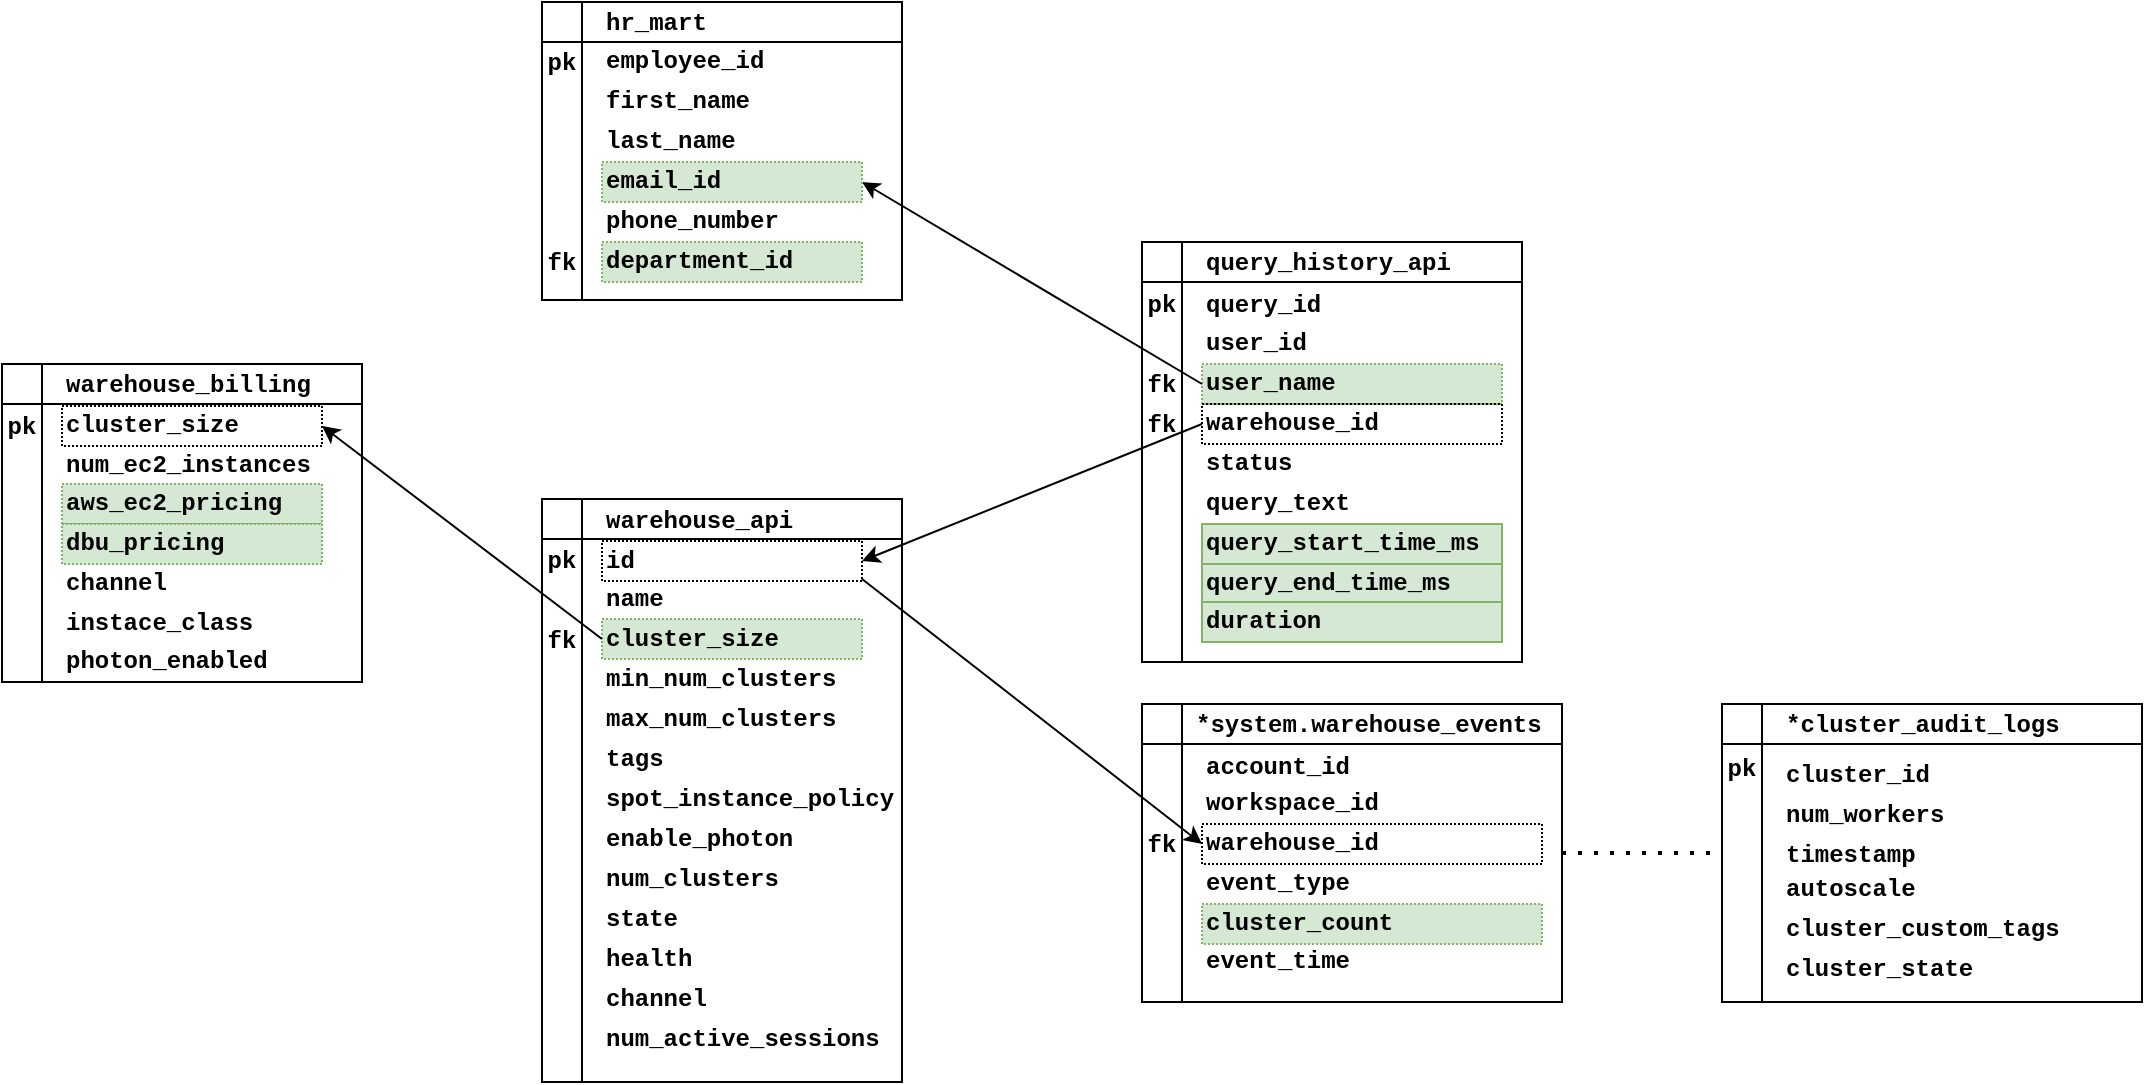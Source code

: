 <mxfile version="24.0.4" type="device">
  <diagram name="Page-1" id="EgmEClWZQyywFrMq6nQg">
    <mxGraphModel dx="1836" dy="590" grid="1" gridSize="10" guides="1" tooltips="1" connect="1" arrows="1" fold="1" page="1" pageScale="1" pageWidth="850" pageHeight="1100" math="0" shadow="0">
      <root>
        <mxCell id="0" />
        <mxCell id="1" parent="0" />
        <mxCell id="if1w-Djqoe9yL8-pfUTy-1" value="" style="shape=internalStorage;whiteSpace=wrap;html=1;backgroundOutline=1;" vertex="1" parent="1">
          <mxGeometry x="340" y="170" width="190" height="210" as="geometry" />
        </mxCell>
        <mxCell id="if1w-Djqoe9yL8-pfUTy-2" value="&lt;b&gt;&lt;font face=&quot;Courier New&quot;&gt;query_history_api&lt;/font&gt;&lt;/b&gt;" style="text;html=1;align=left;verticalAlign=middle;whiteSpace=wrap;rounded=0;" vertex="1" parent="1">
          <mxGeometry x="370" y="170" width="130" height="20" as="geometry" />
        </mxCell>
        <mxCell id="if1w-Djqoe9yL8-pfUTy-4" value="query_id" style="text;html=1;align=left;verticalAlign=middle;whiteSpace=wrap;rounded=0;fontFamily=Courier New;fontStyle=1" vertex="1" parent="1">
          <mxGeometry x="370" y="192" width="130" height="20" as="geometry" />
        </mxCell>
        <mxCell id="if1w-Djqoe9yL8-pfUTy-5" value="&lt;b&gt;&lt;font face=&quot;Courier New&quot;&gt;pk&lt;/font&gt;&lt;/b&gt;" style="text;html=1;align=center;verticalAlign=middle;whiteSpace=wrap;rounded=0;" vertex="1" parent="1">
          <mxGeometry x="340" y="191" width="20" height="20" as="geometry" />
        </mxCell>
        <mxCell id="if1w-Djqoe9yL8-pfUTy-6" value="user_id" style="text;html=1;align=left;verticalAlign=middle;whiteSpace=wrap;rounded=0;fontFamily=Courier New;fontStyle=1" vertex="1" parent="1">
          <mxGeometry x="370" y="211" width="130" height="20" as="geometry" />
        </mxCell>
        <mxCell id="if1w-Djqoe9yL8-pfUTy-7" value="user_name" style="text;html=1;align=left;verticalAlign=middle;whiteSpace=wrap;rounded=0;fontFamily=Courier New;fontStyle=1;strokeColor=#82b366;dashed=1;dashPattern=1 1;fillColor=#d5e8d4;" vertex="1" parent="1">
          <mxGeometry x="370" y="231" width="150" height="20" as="geometry" />
        </mxCell>
        <mxCell id="if1w-Djqoe9yL8-pfUTy-8" value="&lt;b&gt;&lt;font face=&quot;Courier New&quot;&gt;fk&lt;/font&gt;&lt;/b&gt;" style="text;html=1;align=center;verticalAlign=middle;whiteSpace=wrap;rounded=0;" vertex="1" parent="1">
          <mxGeometry x="340" y="231" width="20" height="20" as="geometry" />
        </mxCell>
        <mxCell id="if1w-Djqoe9yL8-pfUTy-9" value="warehouse_id" style="text;html=1;align=left;verticalAlign=middle;whiteSpace=wrap;rounded=0;fontFamily=Courier New;fontStyle=1;strokeColor=default;dashed=1;dashPattern=1 1;" vertex="1" parent="1">
          <mxGeometry x="370" y="251" width="150" height="20" as="geometry" />
        </mxCell>
        <mxCell id="if1w-Djqoe9yL8-pfUTy-10" value="status" style="text;html=1;align=left;verticalAlign=middle;whiteSpace=wrap;rounded=0;fontFamily=Courier New;fontStyle=1" vertex="1" parent="1">
          <mxGeometry x="370" y="271" width="130" height="20" as="geometry" />
        </mxCell>
        <mxCell id="if1w-Djqoe9yL8-pfUTy-11" value="query_text" style="text;html=1;align=left;verticalAlign=middle;whiteSpace=wrap;rounded=0;fontFamily=Courier New;fontStyle=1" vertex="1" parent="1">
          <mxGeometry x="370" y="291" width="130" height="20" as="geometry" />
        </mxCell>
        <mxCell id="if1w-Djqoe9yL8-pfUTy-12" value="query_start_time_ms" style="text;html=1;align=left;verticalAlign=middle;whiteSpace=wrap;rounded=0;fontFamily=Courier New;fontStyle=1;fillColor=#d5e8d4;strokeColor=#82b366;" vertex="1" parent="1">
          <mxGeometry x="370" y="311" width="150" height="20" as="geometry" />
        </mxCell>
        <mxCell id="if1w-Djqoe9yL8-pfUTy-13" value="query_end_time_ms" style="text;html=1;align=left;verticalAlign=middle;whiteSpace=wrap;rounded=0;fontFamily=Courier New;fontStyle=1;fillColor=#d5e8d4;strokeColor=#82b366;" vertex="1" parent="1">
          <mxGeometry x="370" y="331" width="150" height="20" as="geometry" />
        </mxCell>
        <mxCell id="if1w-Djqoe9yL8-pfUTy-14" value="&lt;b&gt;&lt;font face=&quot;Courier New&quot;&gt;fk&lt;/font&gt;&lt;/b&gt;" style="text;html=1;align=center;verticalAlign=middle;whiteSpace=wrap;rounded=0;" vertex="1" parent="1">
          <mxGeometry x="340" y="251" width="20" height="20" as="geometry" />
        </mxCell>
        <mxCell id="if1w-Djqoe9yL8-pfUTy-15" value="duration" style="text;html=1;align=left;verticalAlign=middle;whiteSpace=wrap;rounded=0;fontFamily=Courier New;fontStyle=1;fillColor=#d5e8d4;strokeColor=#82b366;" vertex="1" parent="1">
          <mxGeometry x="370" y="350" width="150" height="20" as="geometry" />
        </mxCell>
        <mxCell id="if1w-Djqoe9yL8-pfUTy-17" value="" style="shape=internalStorage;whiteSpace=wrap;html=1;backgroundOutline=1;" vertex="1" parent="1">
          <mxGeometry x="40" y="50" width="180" height="149" as="geometry" />
        </mxCell>
        <mxCell id="if1w-Djqoe9yL8-pfUTy-18" value="&lt;b&gt;&lt;font face=&quot;Courier New&quot;&gt;hr_mart&lt;/font&gt;&lt;/b&gt;" style="text;html=1;align=left;verticalAlign=middle;whiteSpace=wrap;rounded=0;" vertex="1" parent="1">
          <mxGeometry x="70" y="50" width="130" height="20" as="geometry" />
        </mxCell>
        <mxCell id="if1w-Djqoe9yL8-pfUTy-19" value="employee_id" style="text;html=1;align=left;verticalAlign=middle;whiteSpace=wrap;rounded=0;fontFamily=Courier New;fontStyle=1" vertex="1" parent="1">
          <mxGeometry x="70" y="70" width="130" height="20" as="geometry" />
        </mxCell>
        <mxCell id="if1w-Djqoe9yL8-pfUTy-20" value="first_name" style="text;html=1;align=left;verticalAlign=middle;whiteSpace=wrap;rounded=0;fontFamily=Courier New;fontStyle=1" vertex="1" parent="1">
          <mxGeometry x="70" y="90" width="130" height="20" as="geometry" />
        </mxCell>
        <mxCell id="if1w-Djqoe9yL8-pfUTy-21" value="last_name" style="text;html=1;align=left;verticalAlign=middle;whiteSpace=wrap;rounded=0;fontFamily=Courier New;fontStyle=1" vertex="1" parent="1">
          <mxGeometry x="70" y="110" width="130" height="20" as="geometry" />
        </mxCell>
        <mxCell id="if1w-Djqoe9yL8-pfUTy-22" value="&lt;b&gt;&lt;font face=&quot;Courier New&quot;&gt;pk&lt;/font&gt;&lt;/b&gt;" style="text;html=1;align=center;verticalAlign=middle;whiteSpace=wrap;rounded=0;" vertex="1" parent="1">
          <mxGeometry x="40" y="70" width="20" height="20" as="geometry" />
        </mxCell>
        <mxCell id="if1w-Djqoe9yL8-pfUTy-23" value="" style="endArrow=classic;html=1;rounded=0;exitX=0;exitY=0.5;exitDx=0;exitDy=0;entryX=1;entryY=0.5;entryDx=0;entryDy=0;" edge="1" parent="1" source="if1w-Djqoe9yL8-pfUTy-7" target="if1w-Djqoe9yL8-pfUTy-24">
          <mxGeometry width="50" height="50" relative="1" as="geometry">
            <mxPoint x="320" y="190" as="sourcePoint" />
            <mxPoint x="370" y="140" as="targetPoint" />
          </mxGeometry>
        </mxCell>
        <mxCell id="if1w-Djqoe9yL8-pfUTy-24" value="email_id" style="text;html=1;align=left;verticalAlign=middle;whiteSpace=wrap;rounded=0;fontFamily=Courier New;fontStyle=1;strokeColor=#82b366;dashed=1;dashPattern=1 1;fillColor=#d5e8d4;" vertex="1" parent="1">
          <mxGeometry x="70" y="130" width="130" height="20" as="geometry" />
        </mxCell>
        <mxCell id="if1w-Djqoe9yL8-pfUTy-25" value="phone_number" style="text;html=1;align=left;verticalAlign=middle;whiteSpace=wrap;rounded=0;fontFamily=Courier New;fontStyle=1" vertex="1" parent="1">
          <mxGeometry x="70" y="150" width="130" height="20" as="geometry" />
        </mxCell>
        <mxCell id="if1w-Djqoe9yL8-pfUTy-26" value="department_id" style="text;html=1;align=left;verticalAlign=middle;whiteSpace=wrap;rounded=0;fontFamily=Courier New;fontStyle=1;strokeColor=#82b366;dashed=1;dashPattern=1 1;fillColor=#d5e8d4;" vertex="1" parent="1">
          <mxGeometry x="70" y="170" width="130" height="20" as="geometry" />
        </mxCell>
        <mxCell id="if1w-Djqoe9yL8-pfUTy-27" value="" style="shape=internalStorage;whiteSpace=wrap;html=1;backgroundOutline=1;" vertex="1" parent="1">
          <mxGeometry x="40" y="298.5" width="180" height="291.5" as="geometry" />
        </mxCell>
        <mxCell id="if1w-Djqoe9yL8-pfUTy-28" value="&lt;b&gt;&lt;font face=&quot;Courier New&quot;&gt;warehouse_api&lt;/font&gt;&lt;/b&gt;" style="text;html=1;align=left;verticalAlign=middle;whiteSpace=wrap;rounded=0;" vertex="1" parent="1">
          <mxGeometry x="70" y="298.5" width="130" height="20" as="geometry" />
        </mxCell>
        <mxCell id="if1w-Djqoe9yL8-pfUTy-29" value="id" style="text;html=1;align=left;verticalAlign=middle;whiteSpace=wrap;rounded=0;fontFamily=Courier New;fontStyle=1;strokeColor=default;dashed=1;dashPattern=1 1;" vertex="1" parent="1">
          <mxGeometry x="70" y="319.5" width="130" height="20" as="geometry" />
        </mxCell>
        <mxCell id="if1w-Djqoe9yL8-pfUTy-30" value="&lt;b&gt;&lt;font face=&quot;Courier New&quot;&gt;pk&lt;/font&gt;&lt;/b&gt;" style="text;html=1;align=center;verticalAlign=middle;whiteSpace=wrap;rounded=0;" vertex="1" parent="1">
          <mxGeometry x="40" y="318.5" width="20" height="20" as="geometry" />
        </mxCell>
        <mxCell id="if1w-Djqoe9yL8-pfUTy-31" value="name" style="text;html=1;align=left;verticalAlign=middle;whiteSpace=wrap;rounded=0;fontFamily=Courier New;fontStyle=1" vertex="1" parent="1">
          <mxGeometry x="70" y="338.5" width="130" height="20" as="geometry" />
        </mxCell>
        <mxCell id="if1w-Djqoe9yL8-pfUTy-32" value="cluster_size" style="text;html=1;align=left;verticalAlign=middle;whiteSpace=wrap;rounded=0;fontFamily=Courier New;fontStyle=1;strokeColor=#82b366;dashed=1;dashPattern=1 1;fillColor=#d5e8d4;" vertex="1" parent="1">
          <mxGeometry x="70" y="358.5" width="130" height="20" as="geometry" />
        </mxCell>
        <mxCell id="if1w-Djqoe9yL8-pfUTy-33" value="" style="endArrow=classic;html=1;rounded=0;exitX=0;exitY=0.5;exitDx=0;exitDy=0;entryX=1;entryY=0.5;entryDx=0;entryDy=0;" edge="1" parent="1" source="if1w-Djqoe9yL8-pfUTy-9" target="if1w-Djqoe9yL8-pfUTy-29">
          <mxGeometry width="50" height="50" relative="1" as="geometry">
            <mxPoint x="350" y="270" as="sourcePoint" />
            <mxPoint x="400" y="220" as="targetPoint" />
          </mxGeometry>
        </mxCell>
        <mxCell id="if1w-Djqoe9yL8-pfUTy-34" value="min_num_clusters" style="text;html=1;align=left;verticalAlign=middle;whiteSpace=wrap;rounded=0;fontFamily=Courier New;fontStyle=1" vertex="1" parent="1">
          <mxGeometry x="70" y="378.5" width="130" height="20" as="geometry" />
        </mxCell>
        <mxCell id="if1w-Djqoe9yL8-pfUTy-35" value="max_num_clusters" style="text;html=1;align=left;verticalAlign=middle;whiteSpace=wrap;rounded=0;fontFamily=Courier New;fontStyle=1" vertex="1" parent="1">
          <mxGeometry x="70" y="398.5" width="130" height="20" as="geometry" />
        </mxCell>
        <mxCell id="if1w-Djqoe9yL8-pfUTy-36" value="tags" style="text;html=1;align=left;verticalAlign=middle;whiteSpace=wrap;rounded=0;fontFamily=Courier New;fontStyle=1" vertex="1" parent="1">
          <mxGeometry x="70" y="418.5" width="130" height="20" as="geometry" />
        </mxCell>
        <mxCell id="if1w-Djqoe9yL8-pfUTy-37" value="spot_instance_policy" style="text;html=1;align=left;verticalAlign=middle;whiteSpace=wrap;rounded=0;fontFamily=Courier New;fontStyle=1" vertex="1" parent="1">
          <mxGeometry x="70" y="438.5" width="130" height="20" as="geometry" />
        </mxCell>
        <mxCell id="if1w-Djqoe9yL8-pfUTy-38" value="enable_photon" style="text;html=1;align=left;verticalAlign=middle;whiteSpace=wrap;rounded=0;fontFamily=Courier New;fontStyle=1" vertex="1" parent="1">
          <mxGeometry x="70" y="458.5" width="130" height="20" as="geometry" />
        </mxCell>
        <mxCell id="if1w-Djqoe9yL8-pfUTy-39" value="num_clusters" style="text;html=1;align=left;verticalAlign=middle;whiteSpace=wrap;rounded=0;fontFamily=Courier New;fontStyle=1" vertex="1" parent="1">
          <mxGeometry x="70" y="478.5" width="130" height="20" as="geometry" />
        </mxCell>
        <mxCell id="if1w-Djqoe9yL8-pfUTy-40" value="state" style="text;html=1;align=left;verticalAlign=middle;whiteSpace=wrap;rounded=0;fontFamily=Courier New;fontStyle=1" vertex="1" parent="1">
          <mxGeometry x="70" y="498.5" width="130" height="20" as="geometry" />
        </mxCell>
        <mxCell id="if1w-Djqoe9yL8-pfUTy-41" value="health" style="text;html=1;align=left;verticalAlign=middle;whiteSpace=wrap;rounded=0;fontFamily=Courier New;fontStyle=1" vertex="1" parent="1">
          <mxGeometry x="70" y="518.5" width="130" height="20" as="geometry" />
        </mxCell>
        <mxCell id="if1w-Djqoe9yL8-pfUTy-42" value="&lt;b&gt;&lt;font face=&quot;Courier New&quot;&gt;fk&lt;/font&gt;&lt;/b&gt;" style="text;html=1;align=center;verticalAlign=middle;whiteSpace=wrap;rounded=0;" vertex="1" parent="1">
          <mxGeometry x="40" y="358.5" width="20" height="20" as="geometry" />
        </mxCell>
        <mxCell id="if1w-Djqoe9yL8-pfUTy-43" value="" style="shape=internalStorage;whiteSpace=wrap;html=1;backgroundOutline=1;" vertex="1" parent="1">
          <mxGeometry x="-230" y="231" width="180" height="159" as="geometry" />
        </mxCell>
        <mxCell id="if1w-Djqoe9yL8-pfUTy-44" value="&lt;b&gt;&lt;font face=&quot;Courier New&quot;&gt;warehouse_billing&lt;/font&gt;&lt;/b&gt;" style="text;html=1;align=left;verticalAlign=middle;whiteSpace=wrap;rounded=0;" vertex="1" parent="1">
          <mxGeometry x="-200" y="231" width="130" height="20" as="geometry" />
        </mxCell>
        <mxCell id="if1w-Djqoe9yL8-pfUTy-45" value="&lt;b&gt;&lt;font face=&quot;Courier New&quot;&gt;pk&lt;/font&gt;&lt;/b&gt;" style="text;html=1;align=center;verticalAlign=middle;whiteSpace=wrap;rounded=0;" vertex="1" parent="1">
          <mxGeometry x="-230" y="252" width="20" height="20" as="geometry" />
        </mxCell>
        <mxCell id="if1w-Djqoe9yL8-pfUTy-46" value="cluster_size" style="text;html=1;align=left;verticalAlign=middle;whiteSpace=wrap;rounded=0;fontFamily=Courier New;fontStyle=1;strokeColor=default;dashed=1;dashPattern=1 1;" vertex="1" parent="1">
          <mxGeometry x="-200" y="252" width="130" height="20" as="geometry" />
        </mxCell>
        <mxCell id="if1w-Djqoe9yL8-pfUTy-47" value="num_ec2_instances" style="text;html=1;align=left;verticalAlign=middle;whiteSpace=wrap;rounded=0;fontFamily=Courier New;fontStyle=1;strokeColor=none;dashed=1;dashPattern=1 1;" vertex="1" parent="1">
          <mxGeometry x="-200" y="272" width="130" height="20" as="geometry" />
        </mxCell>
        <mxCell id="if1w-Djqoe9yL8-pfUTy-48" value="aws_ec2_pricing" style="text;html=1;align=left;verticalAlign=middle;whiteSpace=wrap;rounded=0;fontFamily=Courier New;fontStyle=1;strokeColor=#82b366;dashed=1;dashPattern=1 1;fillColor=#d5e8d4;" vertex="1" parent="1">
          <mxGeometry x="-200" y="291" width="130" height="20" as="geometry" />
        </mxCell>
        <mxCell id="if1w-Djqoe9yL8-pfUTy-49" value="dbu_pricing" style="text;html=1;align=left;verticalAlign=middle;whiteSpace=wrap;rounded=0;fontFamily=Courier New;fontStyle=1;strokeColor=#82b366;dashed=1;dashPattern=1 1;fillColor=#d5e8d4;" vertex="1" parent="1">
          <mxGeometry x="-200" y="311" width="130" height="20" as="geometry" />
        </mxCell>
        <mxCell id="if1w-Djqoe9yL8-pfUTy-50" value="channel" style="text;html=1;align=left;verticalAlign=middle;whiteSpace=wrap;rounded=0;fontFamily=Courier New;fontStyle=1" vertex="1" parent="1">
          <mxGeometry x="70" y="538.5" width="130" height="20" as="geometry" />
        </mxCell>
        <mxCell id="if1w-Djqoe9yL8-pfUTy-51" value="channel" style="text;html=1;align=left;verticalAlign=middle;whiteSpace=wrap;rounded=0;fontFamily=Courier New;fontStyle=1;strokeColor=none;dashed=1;dashPattern=1 1;" vertex="1" parent="1">
          <mxGeometry x="-200" y="331" width="130" height="20" as="geometry" />
        </mxCell>
        <mxCell id="if1w-Djqoe9yL8-pfUTy-52" value="instace_class" style="text;html=1;align=left;verticalAlign=middle;whiteSpace=wrap;rounded=0;fontFamily=Courier New;fontStyle=1;strokeColor=none;dashed=1;dashPattern=1 1;" vertex="1" parent="1">
          <mxGeometry x="-200" y="351" width="130" height="20" as="geometry" />
        </mxCell>
        <mxCell id="if1w-Djqoe9yL8-pfUTy-53" value="" style="endArrow=classic;html=1;rounded=0;exitX=0;exitY=0.5;exitDx=0;exitDy=0;entryX=1;entryY=0.5;entryDx=0;entryDy=0;" edge="1" parent="1" source="if1w-Djqoe9yL8-pfUTy-32" target="if1w-Djqoe9yL8-pfUTy-46">
          <mxGeometry width="50" height="50" relative="1" as="geometry">
            <mxPoint x="150" y="310" as="sourcePoint" />
            <mxPoint x="200" y="260" as="targetPoint" />
          </mxGeometry>
        </mxCell>
        <mxCell id="if1w-Djqoe9yL8-pfUTy-55" value="photon_enabled" style="text;html=1;align=left;verticalAlign=middle;whiteSpace=wrap;rounded=0;fontFamily=Courier New;fontStyle=1;strokeColor=none;dashed=1;dashPattern=1 1;" vertex="1" parent="1">
          <mxGeometry x="-200" y="370" width="130" height="20" as="geometry" />
        </mxCell>
        <mxCell id="if1w-Djqoe9yL8-pfUTy-56" value="&lt;b&gt;&lt;font face=&quot;Courier New&quot;&gt;fk&lt;/font&gt;&lt;/b&gt;" style="text;html=1;align=center;verticalAlign=middle;whiteSpace=wrap;rounded=0;" vertex="1" parent="1">
          <mxGeometry x="40" y="170" width="20" height="20" as="geometry" />
        </mxCell>
        <mxCell id="if1w-Djqoe9yL8-pfUTy-57" value="" style="shape=internalStorage;whiteSpace=wrap;html=1;backgroundOutline=1;" vertex="1" parent="1">
          <mxGeometry x="340" y="401" width="210" height="149" as="geometry" />
        </mxCell>
        <mxCell id="if1w-Djqoe9yL8-pfUTy-58" value="&lt;b&gt;&lt;font face=&quot;Courier New&quot;&gt;*system.warehouse_events&lt;/font&gt;&lt;/b&gt;" style="text;html=1;align=left;verticalAlign=middle;whiteSpace=wrap;rounded=0;" vertex="1" parent="1">
          <mxGeometry x="365" y="401" width="130" height="20" as="geometry" />
        </mxCell>
        <mxCell id="if1w-Djqoe9yL8-pfUTy-59" value="account_id" style="text;html=1;align=left;verticalAlign=middle;whiteSpace=wrap;rounded=0;fontFamily=Courier New;fontStyle=1;strokeColor=none;dashed=1;dashPattern=1 1;" vertex="1" parent="1">
          <mxGeometry x="370" y="423" width="130" height="20" as="geometry" />
        </mxCell>
        <mxCell id="if1w-Djqoe9yL8-pfUTy-60" value="workspace_id" style="text;html=1;align=left;verticalAlign=middle;whiteSpace=wrap;rounded=0;fontFamily=Courier New;fontStyle=1;strokeColor=none;dashed=1;dashPattern=1 1;" vertex="1" parent="1">
          <mxGeometry x="370" y="441" width="130" height="20" as="geometry" />
        </mxCell>
        <mxCell id="if1w-Djqoe9yL8-pfUTy-61" value="warehouse_id" style="text;html=1;align=left;verticalAlign=middle;whiteSpace=wrap;rounded=0;fontFamily=Courier New;fontStyle=1;strokeColor=default;dashed=1;dashPattern=1 1;fillColor=none;" vertex="1" parent="1">
          <mxGeometry x="370" y="461" width="170" height="20" as="geometry" />
        </mxCell>
        <mxCell id="if1w-Djqoe9yL8-pfUTy-62" value="event_type" style="text;html=1;align=left;verticalAlign=middle;whiteSpace=wrap;rounded=0;fontFamily=Courier New;fontStyle=1;strokeColor=none;dashed=1;dashPattern=1 1;" vertex="1" parent="1">
          <mxGeometry x="370" y="481" width="130" height="20" as="geometry" />
        </mxCell>
        <mxCell id="if1w-Djqoe9yL8-pfUTy-63" value="cluster_count" style="text;html=1;align=left;verticalAlign=middle;whiteSpace=wrap;rounded=0;fontFamily=Courier New;fontStyle=1;strokeColor=#82b366;dashed=1;dashPattern=1 1;fillColor=#d5e8d4;" vertex="1" parent="1">
          <mxGeometry x="370" y="501" width="170" height="20" as="geometry" />
        </mxCell>
        <mxCell id="if1w-Djqoe9yL8-pfUTy-64" value="event_time" style="text;html=1;align=left;verticalAlign=middle;whiteSpace=wrap;rounded=0;fontFamily=Courier New;fontStyle=1;strokeColor=none;dashed=1;dashPattern=1 1;" vertex="1" parent="1">
          <mxGeometry x="370" y="520" width="130" height="20" as="geometry" />
        </mxCell>
        <mxCell id="if1w-Djqoe9yL8-pfUTy-65" value="&lt;b&gt;&lt;font face=&quot;Courier New&quot;&gt;fk&lt;/font&gt;&lt;/b&gt;" style="text;html=1;align=center;verticalAlign=middle;whiteSpace=wrap;rounded=0;" vertex="1" parent="1">
          <mxGeometry x="340" y="461" width="20" height="20" as="geometry" />
        </mxCell>
        <mxCell id="if1w-Djqoe9yL8-pfUTy-67" value="" style="endArrow=classic;html=1;rounded=0;exitX=1;exitY=0;exitDx=0;exitDy=0;entryX=0;entryY=0.5;entryDx=0;entryDy=0;" edge="1" parent="1" source="if1w-Djqoe9yL8-pfUTy-31" target="if1w-Djqoe9yL8-pfUTy-61">
          <mxGeometry width="50" height="50" relative="1" as="geometry">
            <mxPoint x="230" y="380" as="sourcePoint" />
            <mxPoint x="280" y="330" as="targetPoint" />
          </mxGeometry>
        </mxCell>
        <mxCell id="if1w-Djqoe9yL8-pfUTy-68" value="num_active_sessions" style="text;html=1;align=left;verticalAlign=middle;whiteSpace=wrap;rounded=0;fontFamily=Courier New;fontStyle=1" vertex="1" parent="1">
          <mxGeometry x="70" y="558.5" width="130" height="20" as="geometry" />
        </mxCell>
        <mxCell id="if1w-Djqoe9yL8-pfUTy-69" value="" style="shape=internalStorage;whiteSpace=wrap;html=1;backgroundOutline=1;" vertex="1" parent="1">
          <mxGeometry x="630" y="401" width="210" height="149" as="geometry" />
        </mxCell>
        <mxCell id="if1w-Djqoe9yL8-pfUTy-70" value="&lt;b&gt;&lt;font face=&quot;Courier New&quot;&gt;*cluster_audit_logs&lt;/font&gt;&lt;/b&gt;" style="text;html=1;align=left;verticalAlign=middle;whiteSpace=wrap;rounded=0;" vertex="1" parent="1">
          <mxGeometry x="660" y="401" width="130" height="20" as="geometry" />
        </mxCell>
        <mxCell id="if1w-Djqoe9yL8-pfUTy-73" value="&lt;b&gt;&lt;font face=&quot;Courier New&quot;&gt;pk&lt;/font&gt;&lt;/b&gt;" style="text;html=1;align=center;verticalAlign=middle;whiteSpace=wrap;rounded=0;" vertex="1" parent="1">
          <mxGeometry x="630" y="423" width="20" height="20" as="geometry" />
        </mxCell>
        <mxCell id="if1w-Djqoe9yL8-pfUTy-74" value="cluster_id" style="text;html=1;align=left;verticalAlign=middle;whiteSpace=wrap;rounded=0;fontFamily=Courier New;fontStyle=1;strokeColor=none;dashed=1;dashPattern=1 1;" vertex="1" parent="1">
          <mxGeometry x="660" y="426.75" width="130" height="20" as="geometry" />
        </mxCell>
        <mxCell id="if1w-Djqoe9yL8-pfUTy-75" value="num_workers" style="text;html=1;align=left;verticalAlign=middle;whiteSpace=wrap;rounded=0;fontFamily=Courier New;fontStyle=1;strokeColor=none;dashed=1;dashPattern=1 1;" vertex="1" parent="1">
          <mxGeometry x="660" y="446.75" width="130" height="20" as="geometry" />
        </mxCell>
        <mxCell id="if1w-Djqoe9yL8-pfUTy-76" value="timestamp" style="text;html=1;align=left;verticalAlign=middle;whiteSpace=wrap;rounded=0;fontFamily=Courier New;fontStyle=1;strokeColor=none;dashed=1;dashPattern=1 1;" vertex="1" parent="1">
          <mxGeometry x="660" y="466.75" width="130" height="20" as="geometry" />
        </mxCell>
        <mxCell id="if1w-Djqoe9yL8-pfUTy-77" value="autoscale" style="text;html=1;align=left;verticalAlign=middle;whiteSpace=wrap;rounded=0;fontFamily=Courier New;fontStyle=1;strokeColor=none;dashed=1;dashPattern=1 1;" vertex="1" parent="1">
          <mxGeometry x="660" y="484.25" width="130" height="20" as="geometry" />
        </mxCell>
        <mxCell id="if1w-Djqoe9yL8-pfUTy-78" value="cluster_custom_tags" style="text;html=1;align=left;verticalAlign=middle;whiteSpace=wrap;rounded=0;fontFamily=Courier New;fontStyle=1;strokeColor=none;dashed=1;dashPattern=1 1;" vertex="1" parent="1">
          <mxGeometry x="660" y="504.25" width="130" height="20" as="geometry" />
        </mxCell>
        <mxCell id="if1w-Djqoe9yL8-pfUTy-81" value="cluster_state" style="text;html=1;align=left;verticalAlign=middle;whiteSpace=wrap;rounded=0;fontFamily=Courier New;fontStyle=1;strokeColor=none;dashed=1;dashPattern=1 1;" vertex="1" parent="1">
          <mxGeometry x="660" y="524.25" width="130" height="20" as="geometry" />
        </mxCell>
        <mxCell id="if1w-Djqoe9yL8-pfUTy-83" value="" style="endArrow=none;dashed=1;html=1;dashPattern=1 3;strokeWidth=2;rounded=0;entryX=0;entryY=0.5;entryDx=0;entryDy=0;exitX=1;exitY=0.5;exitDx=0;exitDy=0;" edge="1" parent="1" source="if1w-Djqoe9yL8-pfUTy-57" target="if1w-Djqoe9yL8-pfUTy-69">
          <mxGeometry width="50" height="50" relative="1" as="geometry">
            <mxPoint x="450" y="510" as="sourcePoint" />
            <mxPoint x="500" y="460" as="targetPoint" />
          </mxGeometry>
        </mxCell>
      </root>
    </mxGraphModel>
  </diagram>
</mxfile>
